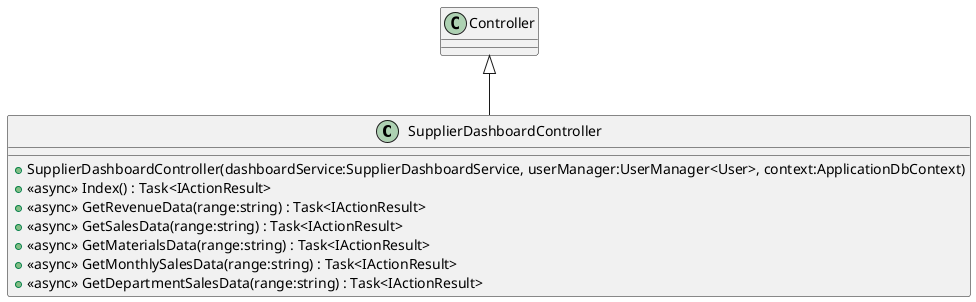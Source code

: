 @startuml
class SupplierDashboardController {
    + SupplierDashboardController(dashboardService:SupplierDashboardService, userManager:UserManager<User>, context:ApplicationDbContext)
    + <<async>> Index() : Task<IActionResult>
    + <<async>> GetRevenueData(range:string) : Task<IActionResult>
    + <<async>> GetSalesData(range:string) : Task<IActionResult>
    + <<async>> GetMaterialsData(range:string) : Task<IActionResult>
    + <<async>> GetMonthlySalesData(range:string) : Task<IActionResult>
    + <<async>> GetDepartmentSalesData(range:string) : Task<IActionResult>
}
Controller <|-- SupplierDashboardController
@enduml
